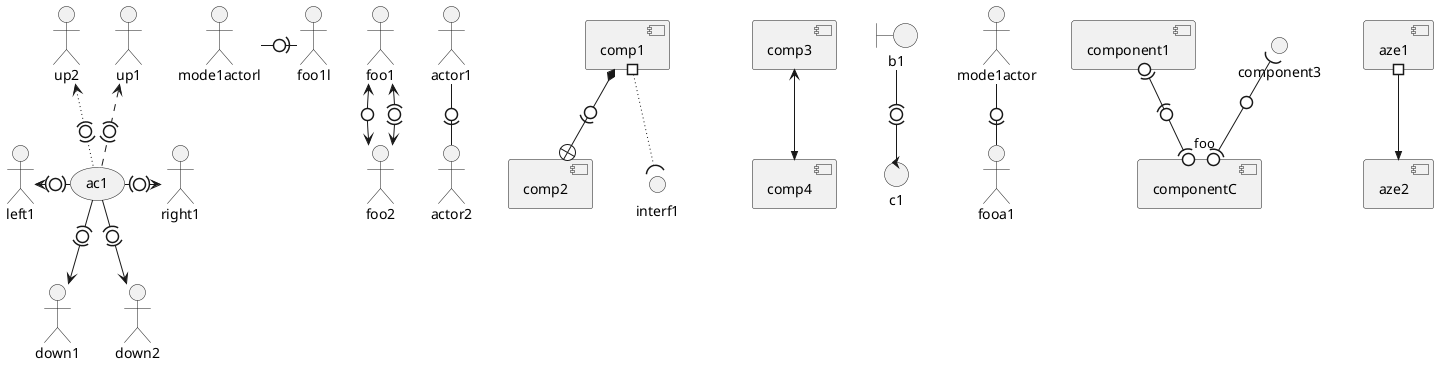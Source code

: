 @startuml
actor foo1
actor foo2
foo1 <-0-> foo2
foo1 <-(0)-> foo2
 
(ac1) -l(0)-> left1
ac1 -right(0)-> right1
ac1 .up(0).> up1
ac1 ~up(0)~> up2
ac1 -down(0)-> down1
ac1 -do(0)-> down2
 
actor1 -0)- actor2
 
component comp1
component comp2
comp1 *-0)-+ comp2
[comp3] <-->> [comp4]

boundary b1
control c1
b1 -(0)- c1

component comp1
interface interf1
comp1 #~~( interf1

:mode1actor: -0)- fooa1
:mode1actorl: -ri0)- foo1l

[component1] 0)-(0-(0 [componentC]
() component3 )-0-(0 "foo" [componentC]

[aze1] #-->> [aze2]
@enduml
